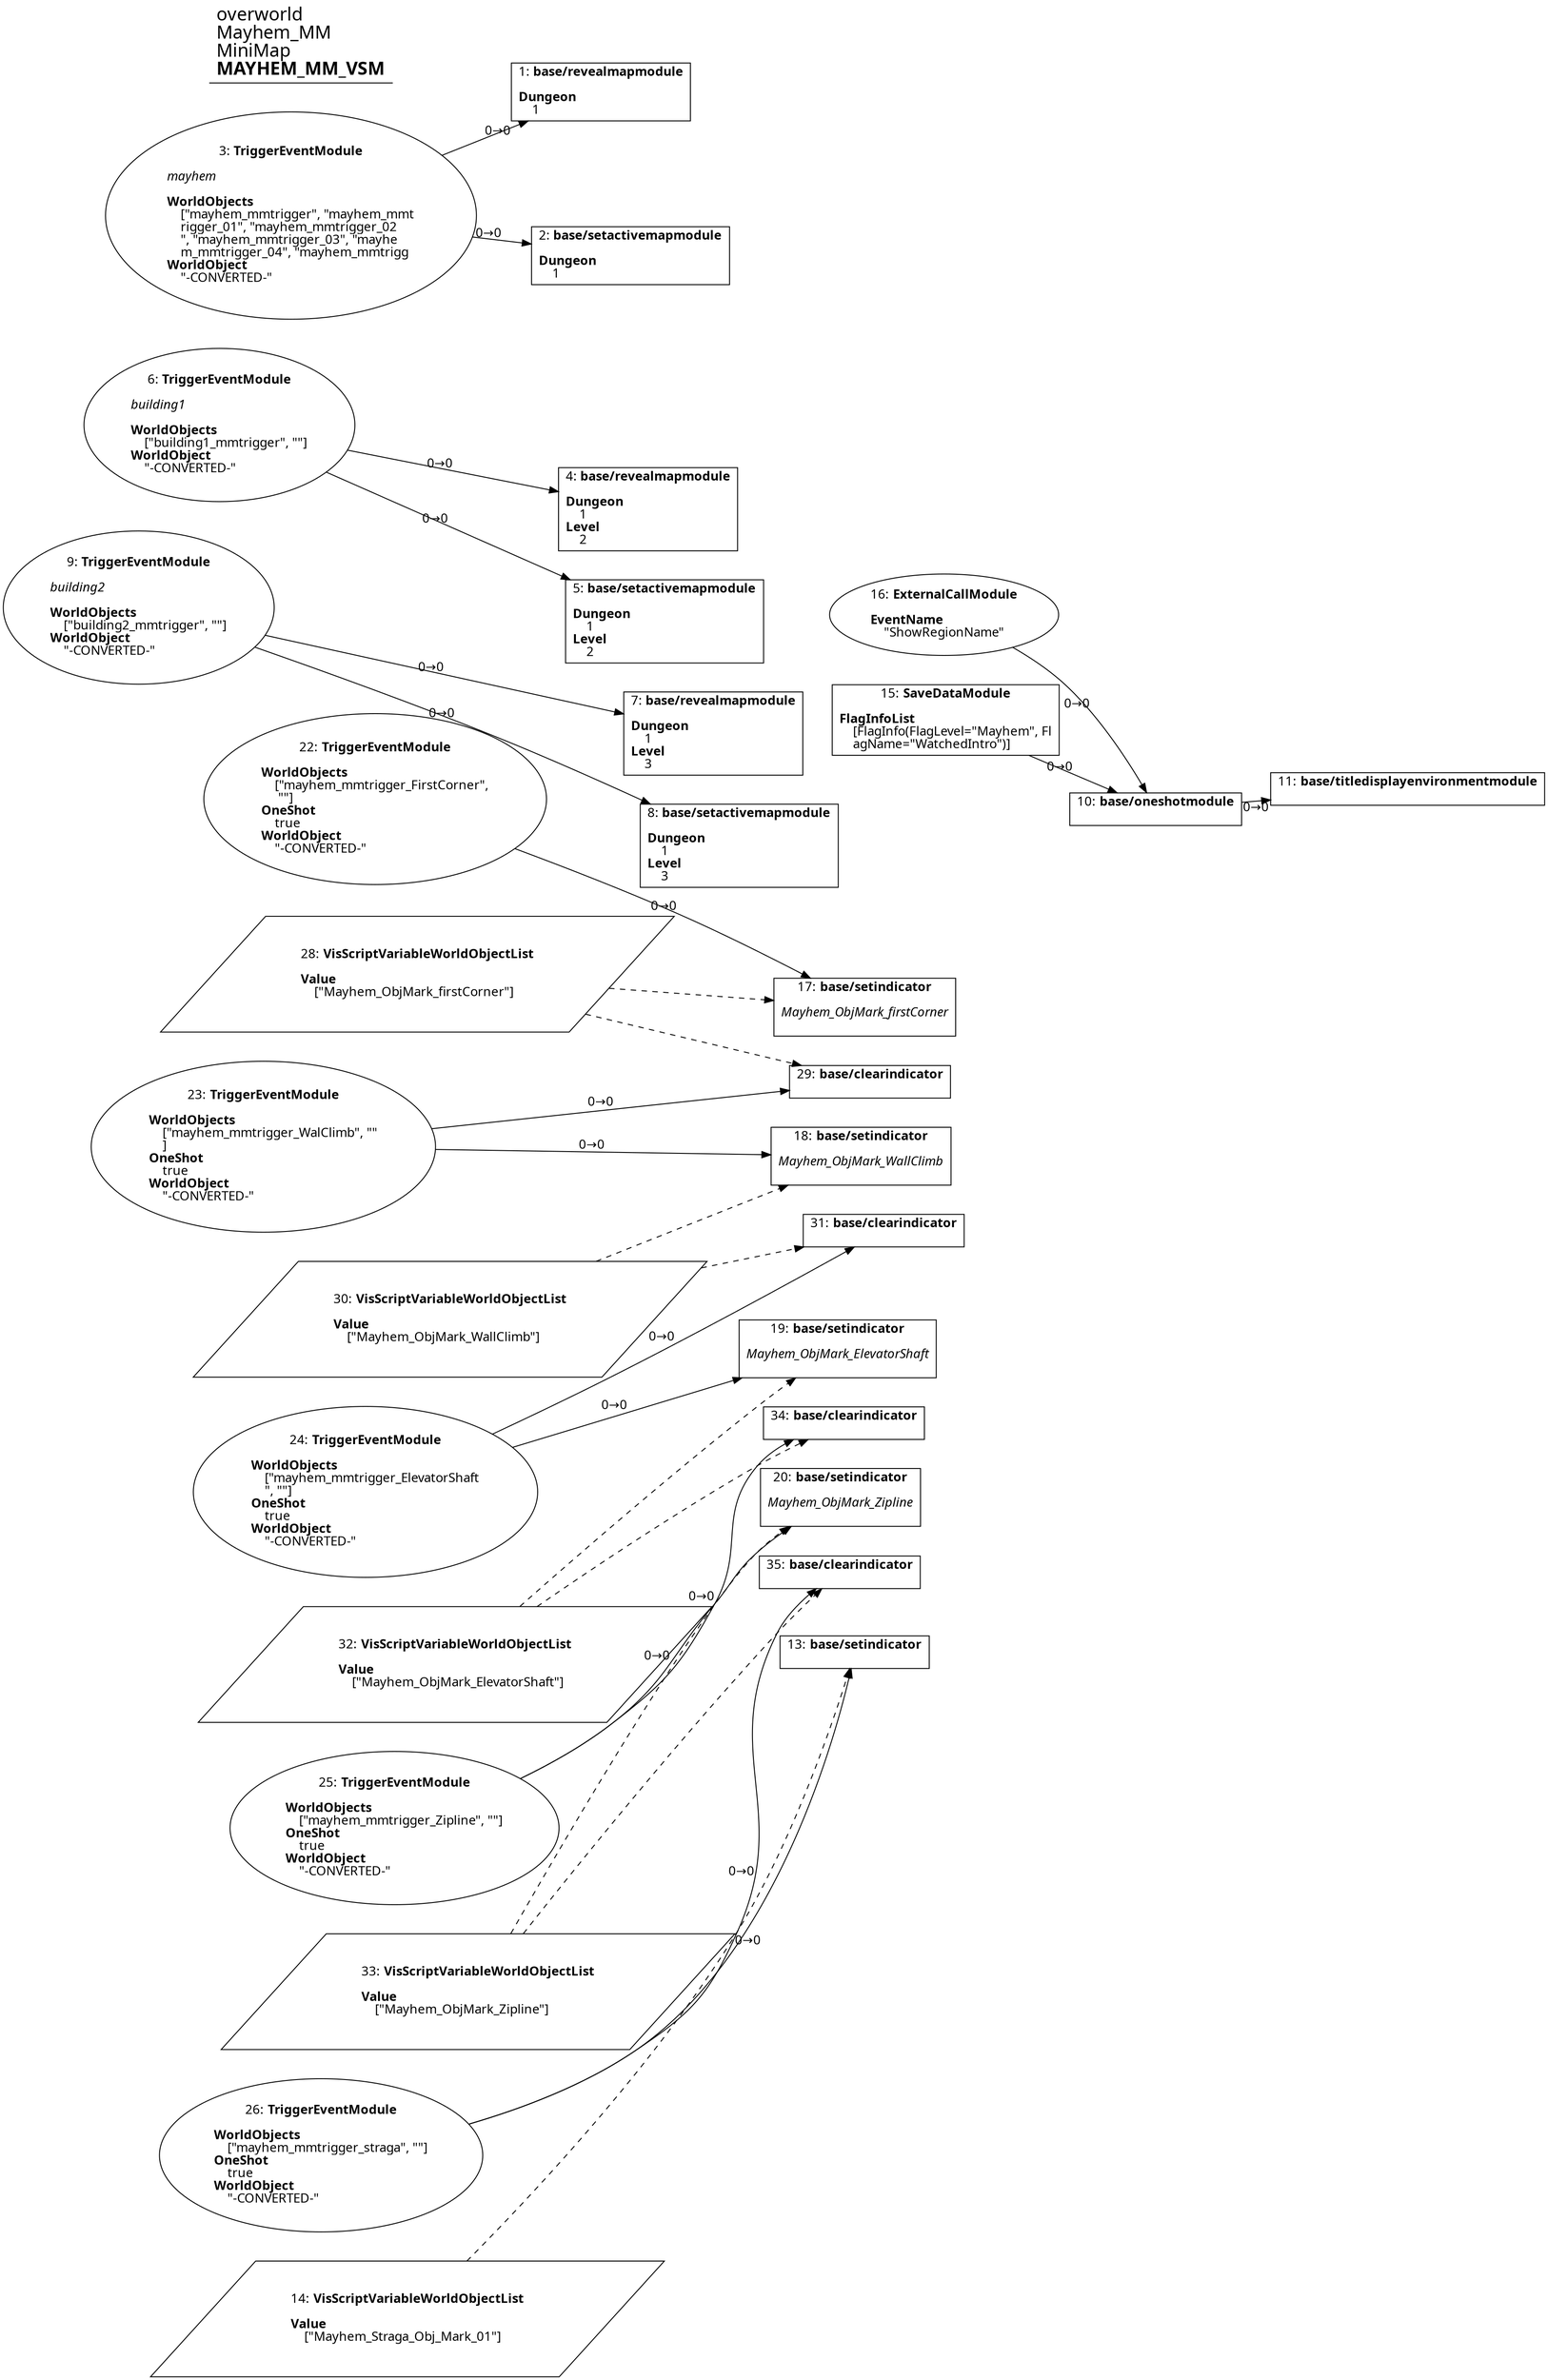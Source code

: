 digraph {
    layout = fdp;
    overlap = prism;
    sep = "+16";
    splines = spline;

    node [ shape = box ];

    graph [ fontname = "Segoe UI" ];
    node [ fontname = "Segoe UI" ];
    edge [ fontname = "Segoe UI" ];

    1 [ label = <1: <b>base/revealmapmodule</b><br/><br/><b>Dungeon</b><br align="left"/>    1<br align="left"/>> ];
    1 [ pos = "0.726,-0.23500001!" ];

    2 [ label = <2: <b>base/setactivemapmodule</b><br/><br/><b>Dungeon</b><br align="left"/>    1<br align="left"/>> ];
    2 [ pos = "0.72700006,-0.34500003!" ];

    3 [ label = <3: <b>TriggerEventModule</b><br/><br/><i>mayhem<br align="left"/></i><br align="left"/><b>WorldObjects</b><br align="left"/>    [&quot;mayhem_mmtrigger&quot;, &quot;mayhem_mmt<br align="left"/>    rigger_01&quot;, &quot;mayhem_mmtrigger_02<br align="left"/>    &quot;, &quot;mayhem_mmtrigger_03&quot;, &quot;mayhe<br align="left"/>    m_mmtrigger_04&quot;, &quot;mayhem_mmtrigg<br align="left"/><b>WorldObject</b><br align="left"/>    &quot;-CONVERTED-&quot;<br align="left"/>> ];
    3 [ shape = oval ]
    3 [ pos = "0.41000003,-0.289!" ];
    3 -> 1 [ label = "0→0" ];
    3 -> 2 [ label = "0→0" ];

    4 [ label = <4: <b>base/revealmapmodule</b><br/><br/><b>Dungeon</b><br align="left"/>    1<br align="left"/><b>Level</b><br align="left"/>    2<br align="left"/>> ];
    4 [ pos = "0.748,-0.49100003!" ];

    5 [ label = <5: <b>base/setactivemapmodule</b><br/><br/><b>Dungeon</b><br align="left"/>    1<br align="left"/><b>Level</b><br align="left"/>    2<br align="left"/>> ];
    5 [ pos = "0.749,-0.601!" ];

    6 [ label = <6: <b>TriggerEventModule</b><br/><br/><i>building1<br align="left"/></i><br align="left"/><b>WorldObjects</b><br align="left"/>    [&quot;building1_mmtrigger&quot;, &quot;&quot;]<br align="left"/><b>WorldObject</b><br align="left"/>    &quot;-CONVERTED-&quot;<br align="left"/>> ];
    6 [ shape = oval ]
    6 [ pos = "0.432,-0.545!" ];
    6 -> 4 [ label = "0→0" ];
    6 -> 5 [ label = "0→0" ];

    7 [ label = <7: <b>base/revealmapmodule</b><br/><br/><b>Dungeon</b><br align="left"/>    1<br align="left"/><b>Level</b><br align="left"/>    3<br align="left"/>> ];
    7 [ pos = "0.772,-0.712!" ];

    8 [ label = <8: <b>base/setactivemapmodule</b><br/><br/><b>Dungeon</b><br align="left"/>    1<br align="left"/><b>Level</b><br align="left"/>    3<br align="left"/>> ];
    8 [ pos = "0.77300006,-0.822!" ];

    9 [ label = <9: <b>TriggerEventModule</b><br/><br/><i>building2<br align="left"/></i><br align="left"/><b>WorldObjects</b><br align="left"/>    [&quot;building2_mmtrigger&quot;, &quot;&quot;]<br align="left"/><b>WorldObject</b><br align="left"/>    &quot;-CONVERTED-&quot;<br align="left"/>> ];
    9 [ shape = oval ]
    9 [ pos = "0.45600003,-0.76600003!" ];
    9 -> 7 [ label = "0→0" ];
    9 -> 8 [ label = "0→0" ];

    10 [ label = <10: <b>base/oneshotmodule</b><br/><br/>> ];
    10 [ pos = "1.3290001,-0.55600005!" ];
    10 -> 11 [ label = "0→0" ];

    11 [ label = <11: <b>base/titledisplayenvironmentmodule</b><br/><br/>> ];
    11 [ pos = "1.5300001,-0.55600005!" ];

    13 [ label = <13: <b>base/setindicator</b><br/><br/>> ];
    13 [ pos = "0.92800003,-2.006!" ];
    14 -> 13 [ style = dashed ];

    14 [ label = <14: <b>VisScriptVariableWorldObjectList</b><br/><br/><b>Value</b><br align="left"/>    [&quot;Mayhem_Straga_Obj_Mark_01&quot;]<br align="left"/>> ];
    14 [ shape = parallelogram ]
    14 [ pos = "0.61600006,-2.1920002!" ];

    15 [ label = <15: <b>SaveDataModule</b><br/><br/><b>FlagInfoList</b><br align="left"/>    [FlagInfo(FlagLevel=&quot;Mayhem&quot;, Fl<br align="left"/>    agName=&quot;WatchedIntro&quot;)]<br align="left"/>> ];
    15 [ pos = "1.042,-0.55600005!" ];
    15 -> 10 [ label = "0→0" ];

    16 [ label = <16: <b>ExternalCallModule</b><br/><br/><b>EventName</b><br align="left"/>    &quot;ShowRegionName&quot;<br align="left"/>> ];
    16 [ shape = oval ]
    16 [ pos = "1.042,-0.46100003!" ];
    16 -> 10 [ label = "0→0" ];

    17 [ label = <17: <b>base/setindicator</b><br/><br/><i>Mayhem_ObjMark_firstCorner<br align="left"/></i><br align="left"/>> ];
    17 [ pos = "0.90000004,-1.0400001!" ];
    28 -> 17 [ style = dashed ];

    18 [ label = <18: <b>base/setindicator</b><br/><br/><i>Mayhem_ObjMark_WallClimb<br align="left"/></i><br align="left"/>> ];
    18 [ pos = "0.90200007,-1.273!" ];
    30 -> 18 [ style = dashed ];

    19 [ label = <19: <b>base/setindicator</b><br/><br/><i>Mayhem_ObjMark_ElevatorShaft<br align="left"/></i><br align="left"/>> ];
    19 [ pos = "0.90000004,-1.5400001!" ];
    32 -> 19 [ style = dashed ];

    20 [ label = <20: <b>base/setindicator</b><br/><br/><i>Mayhem_ObjMark_Zipline<br align="left"/></i><br align="left"/>> ];
    20 [ pos = "0.90500003,-1.7820001!" ];
    33 -> 20 [ style = dashed ];

    22 [ label = <22: <b>TriggerEventModule</b><br/><br/><b>WorldObjects</b><br align="left"/>    [&quot;mayhem_mmtrigger_FirstCorner&quot;,<br align="left"/>     &quot;&quot;]<br align="left"/><b>OneShot</b><br align="left"/>    true<br align="left"/><b>WorldObject</b><br align="left"/>    &quot;-CONVERTED-&quot;<br align="left"/>> ];
    22 [ shape = oval ]
    22 [ pos = "0.582,-1.0400001!" ];
    22 -> 17 [ label = "0→0" ];

    23 [ label = <23: <b>TriggerEventModule</b><br/><br/><b>WorldObjects</b><br align="left"/>    [&quot;mayhem_mmtrigger_WalClimb&quot;, &quot;&quot;<br align="left"/>    ]<br align="left"/><b>OneShot</b><br align="left"/>    true<br align="left"/><b>WorldObject</b><br align="left"/>    &quot;-CONVERTED-&quot;<br align="left"/>> ];
    23 [ shape = oval ]
    23 [ pos = "0.586,-1.273!" ];
    23 -> 18 [ label = "0→0" ];
    23 -> 29 [ label = "0→0" ];

    24 [ label = <24: <b>TriggerEventModule</b><br/><br/><b>WorldObjects</b><br align="left"/>    [&quot;mayhem_mmtrigger_ElevatorShaft<br align="left"/>    &quot;, &quot;&quot;]<br align="left"/><b>OneShot</b><br align="left"/>    true<br align="left"/><b>WorldObject</b><br align="left"/>    &quot;-CONVERTED-&quot;<br align="left"/>> ];
    24 [ shape = oval ]
    24 [ pos = "0.587,-1.5400001!" ];
    24 -> 19 [ label = "0→0" ];
    24 -> 31 [ label = "0→0" ];

    25 [ label = <25: <b>TriggerEventModule</b><br/><br/><b>WorldObjects</b><br align="left"/>    [&quot;mayhem_mmtrigger_Zipline&quot;, &quot;&quot;]<br align="left"/><b>OneShot</b><br align="left"/>    true<br align="left"/><b>WorldObject</b><br align="left"/>    &quot;-CONVERTED-&quot;<br align="left"/>> ];
    25 [ shape = oval ]
    25 [ pos = "0.588,-1.7820001!" ];
    25 -> 20 [ label = "0→0" ];
    25 -> 34 [ label = "0→0" ];

    26 [ label = <26: <b>TriggerEventModule</b><br/><br/><b>WorldObjects</b><br align="left"/>    [&quot;mayhem_mmtrigger_straga&quot;, &quot;&quot;]<br align="left"/><b>OneShot</b><br align="left"/>    true<br align="left"/><b>WorldObject</b><br align="left"/>    &quot;-CONVERTED-&quot;<br align="left"/>> ];
    26 [ shape = oval ]
    26 [ pos = "0.588,-2.006!" ];
    26 -> 13 [ label = "0→0" ];
    26 -> 35 [ label = "0→0" ];

    28 [ label = <28: <b>VisScriptVariableWorldObjectList</b><br/><br/><b>Value</b><br align="left"/>    [&quot;Mayhem_ObjMark_firstCorner&quot;]<br align="left"/>> ];
    28 [ shape = parallelogram ]
    28 [ pos = "0.609,-1.217!" ];

    29 [ label = <29: <b>base/clearindicator</b><br/><br/>> ];
    29 [ pos = "0.90400004,-1.1550001!" ];
    28 -> 29 [ style = dashed ];

    30 [ label = <30: <b>VisScriptVariableWorldObjectList</b><br/><br/><b>Value</b><br align="left"/>    [&quot;Mayhem_ObjMark_WallClimb&quot;]<br align="left"/>> ];
    30 [ shape = parallelogram ]
    30 [ pos = "0.611,-1.4610001!" ];

    31 [ label = <31: <b>base/clearindicator</b><br/><br/>> ];
    31 [ pos = "0.90700006,-1.394!" ];
    30 -> 31 [ style = dashed ];

    32 [ label = <32: <b>VisScriptVariableWorldObjectList</b><br/><br/><b>Value</b><br align="left"/>    [&quot;Mayhem_ObjMark_ElevatorShaft&quot;]<br align="left"/>> ];
    32 [ shape = parallelogram ]
    32 [ pos = "0.614,-1.7220001!" ];

    33 [ label = <33: <b>VisScriptVariableWorldObjectList</b><br/><br/><b>Value</b><br align="left"/>    [&quot;Mayhem_ObjMark_Zipline&quot;]<br align="left"/>> ];
    33 [ shape = parallelogram ]
    33 [ pos = "0.614,-1.9530001!" ];

    34 [ label = <34: <b>base/clearindicator</b><br/><br/>> ];
    34 [ pos = "0.90800005,-1.6480001!" ];
    32 -> 34 [ style = dashed ];

    35 [ label = <35: <b>base/clearindicator</b><br/><br/>> ];
    35 [ pos = "0.90500003,-1.8870001!" ];
    33 -> 35 [ style = dashed ];

    title [ pos = "0.409,-0.23400001!" ];
    title [ shape = underline ];
    title [ label = <<font point-size="20">overworld<br align="left"/>Mayhem_MM<br align="left"/>MiniMap<br align="left"/><b>MAYHEM_MM_VSM</b><br align="left"/></font>> ];
}
